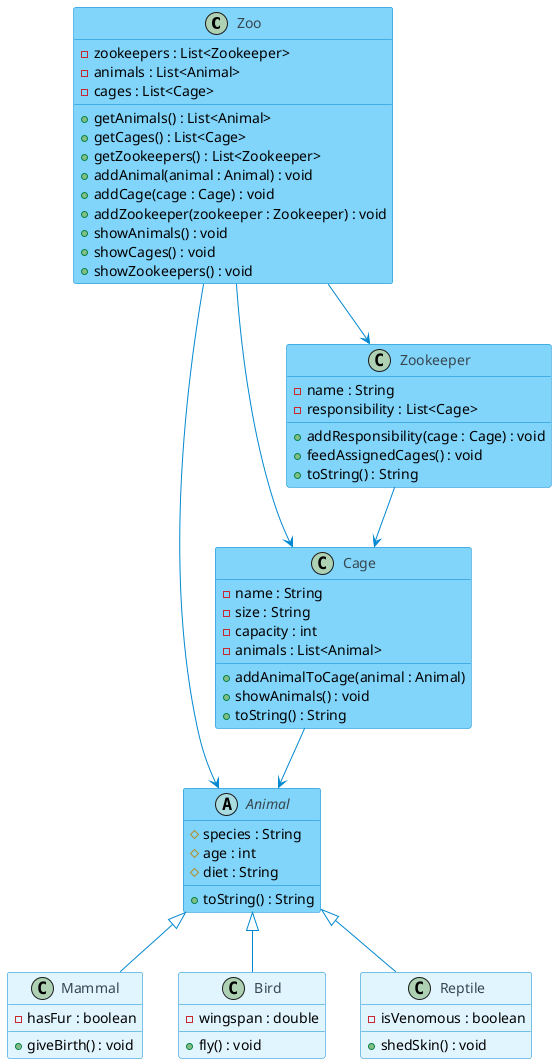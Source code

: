 @startuml

skinparam classBorderColor #0288D1
skinparam classFontColor #37474F
skinparam ArrowColor #0288D1


class Zoo #81D4FA  {
    -zookeepers : List<Zookeeper>
    -animals : List<Animal>
    -cages : List<Cage>
    +getAnimals() : List<Animal>
    +getCages() : List<Cage>
    +getZookeepers() : List<Zookeeper>
    +addAnimal(animal : Animal) : void
    +addCage(cage : Cage) : void
    +addZookeeper(zookeeper : Zookeeper) : void
    +showAnimals() : void
    +showCages() : void
    +showZookeepers() : void
}

abstract class Animal #81D4FA  {
    #species : String
    #age : int
    #diet : String
    +toString() : String
}

class Mammal #E1F5FE  {
    - hasFur : boolean
    + giveBirth() : void
}

class Bird #E1F5FE   {
    - wingspan : double
    + fly() : void
}

class Reptile #E1F5FE   {
    - isVenomous : boolean
    + shedSkin() : void
}


class Cage #81D4FA {
    -name : String
    -size : String
    -capacity : int
    -animals : List<Animal>
    +addAnimalToCage(animal : Animal)
    +showAnimals() : void
    +toString() : String
}

class Zookeeper #81D4FA {
    -name : String
    -responsibility : List<Cage>
    +addResponsibility(cage : Cage) : void
    +feedAssignedCages() : void
    +toString() : String
}

Animal <|-- Mammal
Animal <|-- Bird
Animal <|-- Reptile

Zoo --> Zookeeper
Zoo --> Animal
Zoo --> Cage
Cage --> Animal
Zookeeper --> Cage

@enduml